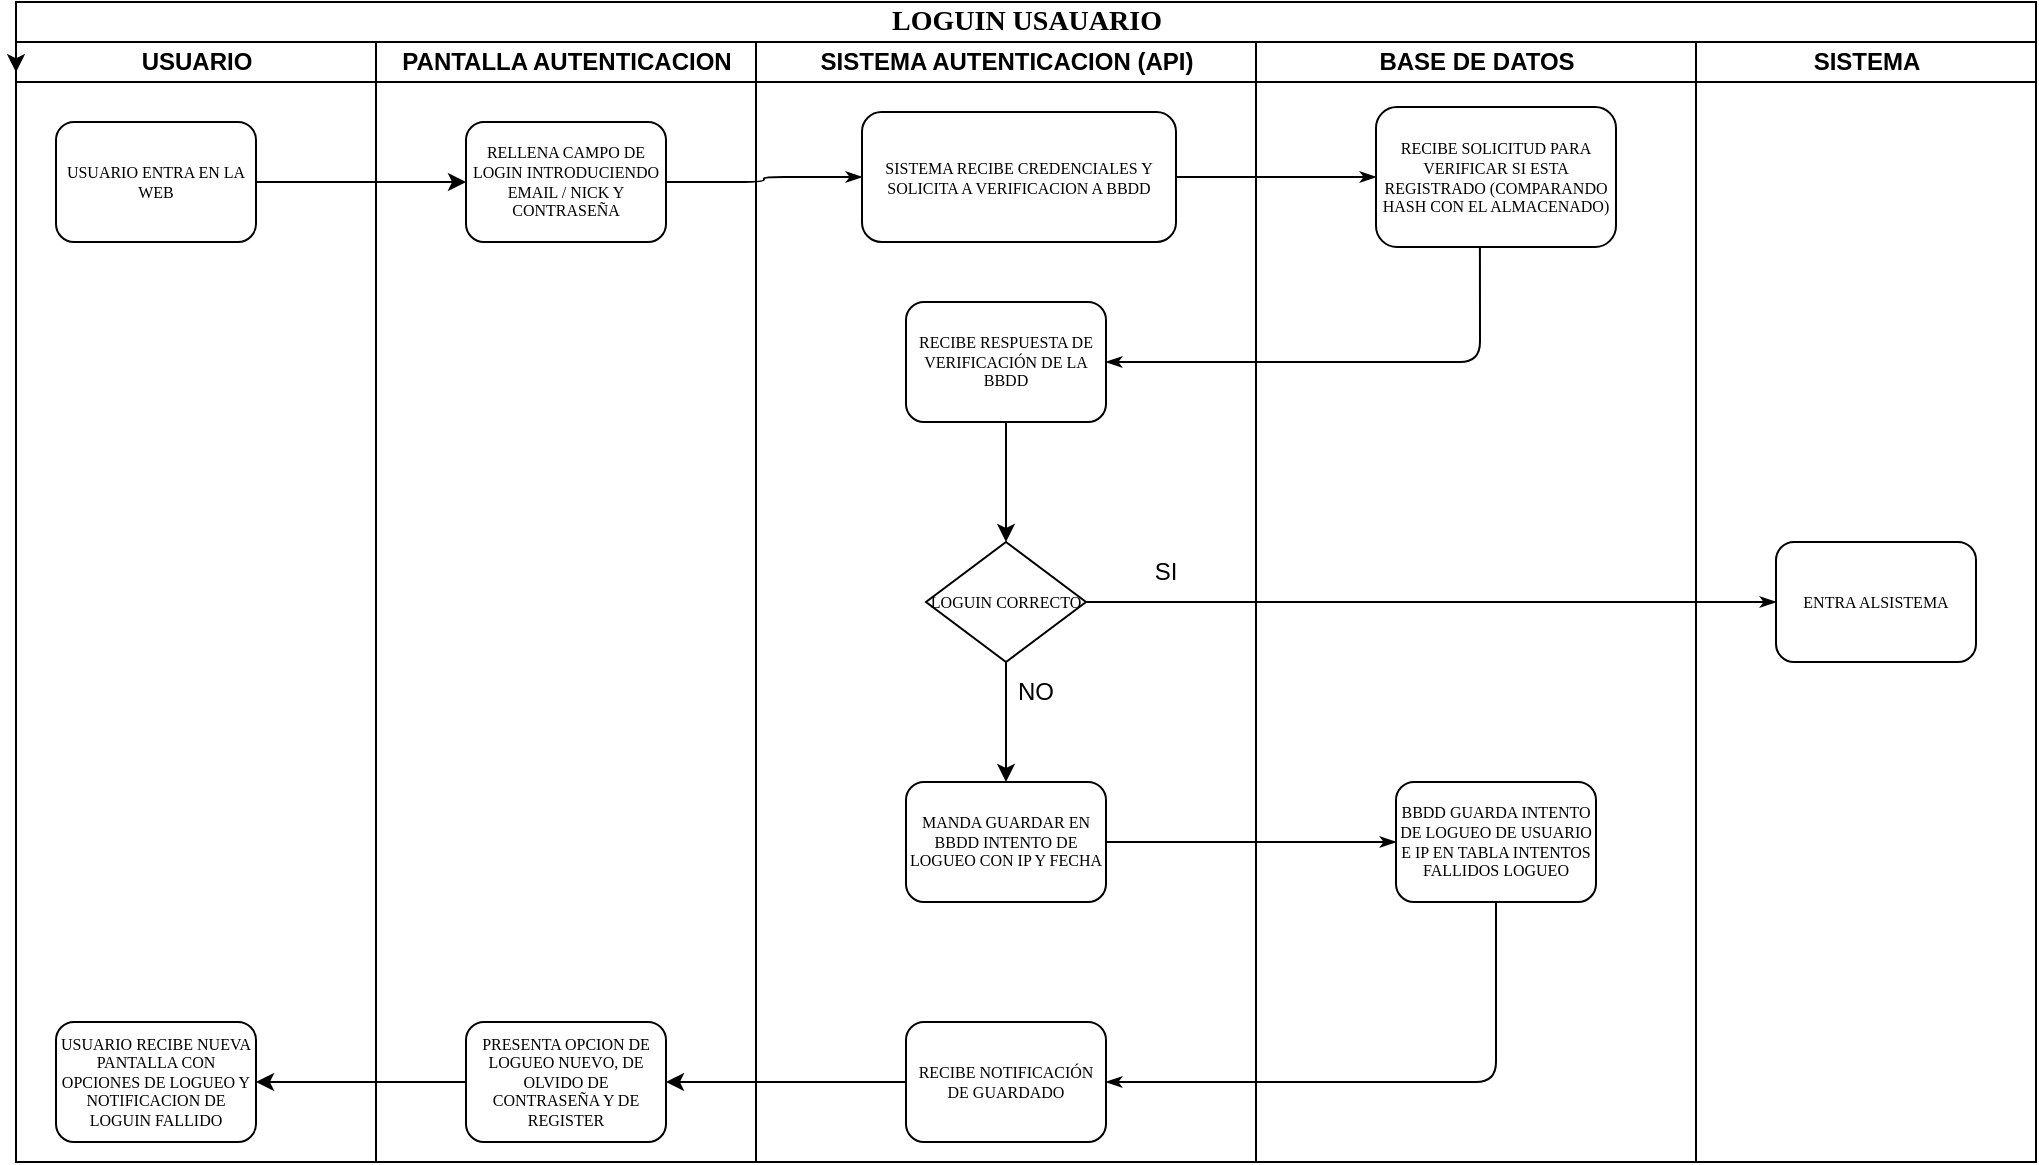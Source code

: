<mxfile>
    <diagram name="Page-1" id="74e2e168-ea6b-b213-b513-2b3c1d86103e">
        <mxGraphModel dx="1361" dy="1020" grid="1" gridSize="10" guides="1" tooltips="1" connect="1" arrows="1" fold="1" page="1" pageScale="1" pageWidth="1100" pageHeight="850" background="none" math="0" shadow="0">
            <root>
                <mxCell id="0"/>
                <mxCell id="1" parent="0"/>
                <mxCell id="77e6c97f196da883-1" value="&lt;font style=&quot;font-size: 14px;&quot;&gt;LOGUIN USAUARIO&lt;/font&gt;" style="swimlane;html=1;childLayout=stackLayout;startSize=20;rounded=0;shadow=0;labelBackgroundColor=none;strokeWidth=1;fontFamily=Verdana;fontSize=8;align=center;" parent="1" vertex="1">
                    <mxGeometry x="70" y="20" width="1010" height="580" as="geometry"/>
                </mxCell>
                <mxCell id="77e6c97f196da883-2" value="USUARIO" style="swimlane;html=1;startSize=20;" parent="77e6c97f196da883-1" vertex="1">
                    <mxGeometry y="20" width="180" height="560" as="geometry"/>
                </mxCell>
                <mxCell id="77e6c97f196da883-8" value="USUARIO ENTRA EN LA WEB" style="rounded=1;whiteSpace=wrap;html=1;shadow=0;labelBackgroundColor=none;strokeWidth=1;fontFamily=Verdana;fontSize=8;align=center;" parent="77e6c97f196da883-2" vertex="1">
                    <mxGeometry x="20" y="40" width="100" height="60" as="geometry"/>
                </mxCell>
                <mxCell id="HAU2dzA1IoQsF7gN91ns-19" value="USUARIO RECIBE NUEVA PANTALLA CON OPCIONES DE LOGUEO Y NOTIFICACION DE LOGUIN FALLIDO" style="rounded=1;whiteSpace=wrap;html=1;shadow=0;labelBackgroundColor=none;strokeWidth=1;fontFamily=Verdana;fontSize=8;align=center;" parent="77e6c97f196da883-2" vertex="1">
                    <mxGeometry x="20" y="490" width="100" height="60" as="geometry"/>
                </mxCell>
                <mxCell id="77e6c97f196da883-28" style="edgeStyle=orthogonalEdgeStyle;rounded=1;html=1;labelBackgroundColor=none;startArrow=none;startFill=0;startSize=5;endArrow=classicThin;endFill=1;endSize=5;jettySize=auto;orthogonalLoop=1;strokeWidth=1;fontFamily=Verdana;fontSize=8" parent="77e6c97f196da883-1" source="77e6c97f196da883-9" target="77e6c97f196da883-12" edge="1">
                    <mxGeometry relative="1" as="geometry"/>
                </mxCell>
                <mxCell id="77e6c97f196da883-33" style="edgeStyle=orthogonalEdgeStyle;rounded=1;html=1;labelBackgroundColor=none;startArrow=none;startFill=0;startSize=5;endArrow=classicThin;endFill=1;endSize=5;jettySize=auto;orthogonalLoop=1;strokeWidth=1;fontFamily=Verdana;fontSize=8" parent="77e6c97f196da883-1" source="77e6c97f196da883-13" target="77e6c97f196da883-15" edge="1">
                    <mxGeometry relative="1" as="geometry"/>
                </mxCell>
                <mxCell id="77e6c97f196da883-3" value="PANTALLA AUTENTICACION" style="swimlane;html=1;startSize=20;" parent="77e6c97f196da883-1" vertex="1">
                    <mxGeometry x="180" y="20" width="190" height="560" as="geometry"/>
                </mxCell>
                <mxCell id="77e6c97f196da883-9" value="RELLENA CAMPO DE LOGIN INTRODUCIENDO EMAIL / NICK Y CONTRASEÑA" style="rounded=1;whiteSpace=wrap;html=1;shadow=0;labelBackgroundColor=none;strokeWidth=1;fontFamily=Verdana;fontSize=8;align=center;" parent="77e6c97f196da883-3" vertex="1">
                    <mxGeometry x="45" y="40" width="100" height="60" as="geometry"/>
                </mxCell>
                <mxCell id="HAU2dzA1IoQsF7gN91ns-15" value="PRESENTA OPCION DE LOGUEO NUEVO, DE OLVIDO DE CONTRASEÑA Y DE REGISTER" style="rounded=1;whiteSpace=wrap;html=1;shadow=0;labelBackgroundColor=none;strokeWidth=1;fontFamily=Verdana;fontSize=8;align=center;" parent="77e6c97f196da883-3" vertex="1">
                    <mxGeometry x="45" y="490" width="100" height="60" as="geometry"/>
                </mxCell>
                <mxCell id="77e6c97f196da883-4" value="SISTEMA AUTENTICACION (API)" style="swimlane;html=1;startSize=20;" parent="77e6c97f196da883-1" vertex="1">
                    <mxGeometry x="370" y="20" width="250" height="560" as="geometry"/>
                </mxCell>
                <mxCell id="77e6c97f196da883-12" value="SISTEMA RECIBE CREDENCIALES Y SOLICITA A VERIFICACION A BBDD" style="rounded=1;whiteSpace=wrap;html=1;shadow=0;labelBackgroundColor=none;strokeWidth=1;fontFamily=Verdana;fontSize=8;align=center;" parent="77e6c97f196da883-4" vertex="1">
                    <mxGeometry x="53" y="35" width="157" height="65" as="geometry"/>
                </mxCell>
                <mxCell id="77e6c97f196da883-13" value="LOGUIN CORRECTO" style="rhombus;whiteSpace=wrap;html=1;rounded=0;shadow=0;labelBackgroundColor=none;strokeWidth=1;fontFamily=Verdana;fontSize=8;align=center;" parent="77e6c97f196da883-4" vertex="1">
                    <mxGeometry x="85" y="250" width="80" height="60" as="geometry"/>
                </mxCell>
                <mxCell id="HAU2dzA1IoQsF7gN91ns-6" value="RECIBE RESPUESTA DE VERIFICACIÓN DE LA BBDD" style="rounded=1;whiteSpace=wrap;html=1;shadow=0;labelBackgroundColor=none;strokeWidth=1;fontFamily=Verdana;fontSize=8;align=center;" parent="77e6c97f196da883-4" vertex="1">
                    <mxGeometry x="75" y="130" width="100" height="60" as="geometry"/>
                </mxCell>
                <mxCell id="HAU2dzA1IoQsF7gN91ns-8" value="SI" style="text;html=1;align=center;verticalAlign=middle;whiteSpace=wrap;rounded=0;" parent="77e6c97f196da883-4" vertex="1">
                    <mxGeometry x="175" y="250" width="60" height="30" as="geometry"/>
                </mxCell>
                <mxCell id="77e6c97f196da883-18" value="MANDA GUARDAR EN BBDD INTENTO DE LOGUEO CON IP Y FECHA" style="rounded=1;whiteSpace=wrap;html=1;shadow=0;labelBackgroundColor=none;strokeWidth=1;fontFamily=Verdana;fontSize=8;align=center;" parent="77e6c97f196da883-4" vertex="1">
                    <mxGeometry x="75" y="370" width="100" height="60" as="geometry"/>
                </mxCell>
                <mxCell id="HAU2dzA1IoQsF7gN91ns-11" value="" style="endArrow=classic;html=1;rounded=0;entryX=0.5;entryY=0;entryDx=0;entryDy=0;exitX=0.5;exitY=1;exitDx=0;exitDy=0;" parent="77e6c97f196da883-4" source="77e6c97f196da883-13" target="77e6c97f196da883-18" edge="1">
                    <mxGeometry width="50" height="50" relative="1" as="geometry">
                        <mxPoint x="80" y="310" as="sourcePoint"/>
                        <mxPoint x="130" y="260" as="targetPoint"/>
                    </mxGeometry>
                </mxCell>
                <mxCell id="HAU2dzA1IoQsF7gN91ns-13" value="NO" style="text;html=1;align=center;verticalAlign=middle;whiteSpace=wrap;rounded=0;" parent="77e6c97f196da883-4" vertex="1">
                    <mxGeometry x="110" y="310" width="60" height="30" as="geometry"/>
                </mxCell>
                <mxCell id="77e6c97f196da883-22" value="RECIBE NOTIFICACIÓN DE GUARDADO" style="rounded=1;whiteSpace=wrap;html=1;shadow=0;labelBackgroundColor=none;strokeWidth=1;fontFamily=Verdana;fontSize=8;align=center;" parent="77e6c97f196da883-4" vertex="1">
                    <mxGeometry x="75" y="490" width="100" height="60" as="geometry"/>
                </mxCell>
                <mxCell id="77e6c97f196da883-5" value="BASE DE DATOS" style="swimlane;html=1;startSize=20;" parent="77e6c97f196da883-1" vertex="1">
                    <mxGeometry x="620" y="20" width="220" height="560" as="geometry"/>
                </mxCell>
                <mxCell id="HAU2dzA1IoQsF7gN91ns-3" value="RECIBE SOLICITUD PARA VERIFICAR SI ESTA REGISTRADO (COMPARANDO HASH CON EL ALMACENADO)" style="rounded=1;whiteSpace=wrap;html=1;shadow=0;labelBackgroundColor=none;strokeWidth=1;fontFamily=Verdana;fontSize=8;align=center;" parent="77e6c97f196da883-5" vertex="1">
                    <mxGeometry x="60" y="32.5" width="120" height="70" as="geometry"/>
                </mxCell>
                <mxCell id="77e6c97f196da883-21" value="BBDD GUARDA INTENTO DE LOGUEO DE USUARIO E IP EN TABLA INTENTOS FALLIDOS LOGUEO" style="rounded=1;whiteSpace=wrap;html=1;shadow=0;labelBackgroundColor=none;strokeWidth=1;fontFamily=Verdana;fontSize=8;align=center;" parent="77e6c97f196da883-5" vertex="1">
                    <mxGeometry x="70" y="370" width="100" height="60" as="geometry"/>
                </mxCell>
                <mxCell id="77e6c97f196da883-6" value="SISTEMA" style="swimlane;html=1;startSize=20;" parent="77e6c97f196da883-1" vertex="1">
                    <mxGeometry x="840" y="20" width="170" height="560" as="geometry"/>
                </mxCell>
                <mxCell id="77e6c97f196da883-15" value="ENTRA ALSISTEMA" style="rounded=1;whiteSpace=wrap;html=1;shadow=0;labelBackgroundColor=none;strokeWidth=1;fontFamily=Verdana;fontSize=8;align=center;" parent="77e6c97f196da883-6" vertex="1">
                    <mxGeometry x="40" y="250" width="100" height="60" as="geometry"/>
                </mxCell>
                <mxCell id="77e6c97f196da883-29" style="edgeStyle=orthogonalEdgeStyle;rounded=1;html=1;labelBackgroundColor=none;startArrow=none;startFill=0;startSize=5;endArrow=classicThin;endFill=1;endSize=5;jettySize=auto;orthogonalLoop=1;strokeWidth=1;fontFamily=Verdana;fontSize=8;entryX=0;entryY=0.5;entryDx=0;entryDy=0;" parent="77e6c97f196da883-1" source="77e6c97f196da883-12" target="HAU2dzA1IoQsF7gN91ns-3" edge="1">
                    <mxGeometry relative="1" as="geometry"/>
                </mxCell>
                <mxCell id="HAU2dzA1IoQsF7gN91ns-2" value="" style="edgeStyle=orthogonalEdgeStyle;rounded=0;orthogonalLoop=1;jettySize=auto;html=1;" parent="77e6c97f196da883-1" source="77e6c97f196da883-8" target="77e6c97f196da883-9" edge="1">
                    <mxGeometry relative="1" as="geometry"/>
                </mxCell>
                <mxCell id="HAU2dzA1IoQsF7gN91ns-7" style="edgeStyle=orthogonalEdgeStyle;rounded=1;html=1;labelBackgroundColor=none;startArrow=none;startFill=0;startSize=5;endArrow=classicThin;endFill=1;endSize=5;jettySize=auto;orthogonalLoop=1;strokeColor=#000000;strokeWidth=1;fontFamily=Verdana;fontSize=8;fontColor=#000000;exitX=0.433;exitY=0.993;exitDx=0;exitDy=0;exitPerimeter=0;entryX=1;entryY=0.5;entryDx=0;entryDy=0;" parent="77e6c97f196da883-1" source="HAU2dzA1IoQsF7gN91ns-3" target="HAU2dzA1IoQsF7gN91ns-6" edge="1">
                    <mxGeometry relative="1" as="geometry">
                        <mxPoint x="825" y="180" as="sourcePoint"/>
                        <mxPoint x="635" y="290" as="targetPoint"/>
                    </mxGeometry>
                </mxCell>
                <mxCell id="77e6c97f196da883-37" style="edgeStyle=orthogonalEdgeStyle;rounded=1;html=1;labelBackgroundColor=none;startArrow=none;startFill=0;startSize=5;endArrow=classicThin;endFill=1;endSize=5;jettySize=auto;orthogonalLoop=1;strokeWidth=1;fontFamily=Verdana;fontSize=8" parent="77e6c97f196da883-1" source="77e6c97f196da883-18" target="77e6c97f196da883-21" edge="1">
                    <mxGeometry relative="1" as="geometry"/>
                </mxCell>
                <mxCell id="77e6c97f196da883-38" style="edgeStyle=orthogonalEdgeStyle;rounded=1;html=1;labelBackgroundColor=none;startArrow=none;startFill=0;startSize=5;endArrow=classicThin;endFill=1;endSize=5;jettySize=auto;orthogonalLoop=1;strokeWidth=1;fontFamily=Verdana;fontSize=8;entryX=1;entryY=0.5;entryDx=0;entryDy=0;" parent="77e6c97f196da883-1" source="77e6c97f196da883-21" target="77e6c97f196da883-22" edge="1">
                    <mxGeometry relative="1" as="geometry">
                        <Array as="points">
                            <mxPoint x="740" y="540"/>
                        </Array>
                    </mxGeometry>
                </mxCell>
                <mxCell id="HAU2dzA1IoQsF7gN91ns-14" style="edgeStyle=orthogonalEdgeStyle;rounded=0;orthogonalLoop=1;jettySize=auto;html=1;exitX=0;exitY=0;exitDx=0;exitDy=0;entryX=0;entryY=0.027;entryDx=0;entryDy=0;entryPerimeter=0;" parent="77e6c97f196da883-1" source="77e6c97f196da883-2" target="77e6c97f196da883-2" edge="1">
                    <mxGeometry relative="1" as="geometry"/>
                </mxCell>
                <mxCell id="HAU2dzA1IoQsF7gN91ns-17" style="edgeStyle=orthogonalEdgeStyle;rounded=0;orthogonalLoop=1;jettySize=auto;html=1;entryX=1;entryY=0.5;entryDx=0;entryDy=0;" parent="77e6c97f196da883-1" source="77e6c97f196da883-22" target="HAU2dzA1IoQsF7gN91ns-15" edge="1">
                    <mxGeometry relative="1" as="geometry"/>
                </mxCell>
                <mxCell id="HAU2dzA1IoQsF7gN91ns-20" value="" style="edgeStyle=orthogonalEdgeStyle;rounded=0;orthogonalLoop=1;jettySize=auto;html=1;" parent="77e6c97f196da883-1" source="HAU2dzA1IoQsF7gN91ns-15" target="HAU2dzA1IoQsF7gN91ns-19" edge="1">
                    <mxGeometry relative="1" as="geometry"/>
                </mxCell>
                <mxCell id="HAU2dzA1IoQsF7gN91ns-9" value="" style="endArrow=classic;html=1;rounded=0;exitX=0.5;exitY=1;exitDx=0;exitDy=0;" parent="1" source="HAU2dzA1IoQsF7gN91ns-6" edge="1">
                    <mxGeometry width="50" height="50" relative="1" as="geometry">
                        <mxPoint x="520" y="370" as="sourcePoint"/>
                        <mxPoint x="565" y="290" as="targetPoint"/>
                    </mxGeometry>
                </mxCell>
            </root>
        </mxGraphModel>
    </diagram>
</mxfile>